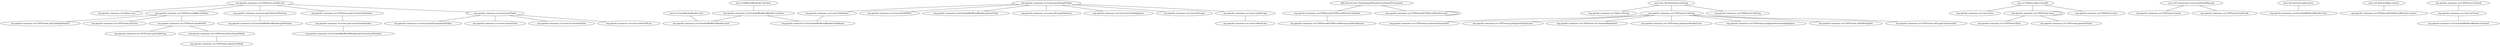 graph {
	"org.apache.commons.csv.CSVFormat.getTrailingDelimiter"
	"java.io.Console$LineReader.read"
	"org.apache.commons.csv.CSVFormat.getTrim"
	"org.apache.commons.csv.Lexer.parseEncapsulatedToken"
	"jdk.internal.misc.TerminatingThreadLocal.threadTerminated"
	"org.apache.commons.csv.Lexer.isDelimiter"
	"org.apache.commons.csv.CSVParser.handleNull"
	"org.apache.commons.csv.ExtendedBufferedReader.readLine"
	"org.apache.commons.csv.Token.toString"
	"org.apache.commons.csv.Lexer.isEndOfFile"
	"org.apache.commons.csv.CSVFormat.toString"
	"org.apache.commons.csv.Lexer.isQuoteChar"
	"org.apache.commons.csv.Token.reset"
	"org.apache.commons.csv.CSVParser$CSVRecordIterator.getNextRecord"
	"java.io.BufferedReader$1.hasNext"
	"org.apache.commons.csv.CSVFormat.getQuoteMode"
	"org.apache.commons.csv.Lexer.parseSimpleToken"
	"org.apache.commons.csv.Lexer.close"
	"org.apache.commons.csv.CSVFormat.isQuoteCharacterSet"
	"org.apache.commons.csv.CSVFormat.equals"
	"java.text.AttributeEntry.toString"
	"org.apache.commons.csv.CSVFormat.getIgnoreEmptyLines"
	"org.apache.commons.csv.CSVFormat.isCommentMarkerSet"
	"org.apache.commons.csv.CSVFormat.getIgnoreHeaderCase"
	"org.apache.commons.csv.ExtendedBufferedReader.getCurrentLineNumber"
	"org.apache.commons.csv.ExtendedBufferedReader.getLastChar"
	"org.apache.commons.csv.Lexer.isEscapeDelimiter"
	"java.util.concurrent.ConcurrentHashMap.get"
	"org.apache.commons.csv.CSVFormat.hashCode"
	"org.apache.commons.csv.CSVPrinter.flush"
	"org.apache.commons.csv.ExtendedBufferedReader.close"
	"org.apache.commons.csv.Lexer.trimTrailingSpaces"
	"java.util.AbstractMap.remove"
	"org.apache.commons.csv.CSVParser.addRecordValue"
	"org.apache.commons.csv.Lexer.isMetaChar"
	"org.apache.commons.csv.CSVPrinter.close"
	"org.apache.commons.csv.Lexer.isCommentStart"
	"org.apache.commons.csv.CSVParser$CSVRecordIterator.hasNext"
	"java.util.ServiceLoader.parse"
	"org.apache.commons.csv.CSVParser$CSVRecordIterator.next"
	"org.apache.commons.csv.Lexer.getCharacterPosition"
	"org.apache.commons.csv.CSVParser.isClosed"
	"org.apache.commons.csv.CSVParser.nextRecord"
	"org.apache.commons.csv.CSVParser$CSVRecordIterator.remove"
	"org.apache.commons.csv.CSVFormat.getNullString"
	"org.apache.commons.csv.CSVFormat.getAutoFlush"
	"org.apache.commons.csv.CSVFormat.getIgnoreSurroundingSpaces"
	"org.apache.commons.csv.ExtendedBufferedReader.isClosed"
	"org.apache.commons.csv.CSVParser.isStrictQuoteMode"
	"org.apache.commons.csv.CSVRecord.toString"
	"org.apache.commons.csv.Lexer.isEscape"
	"org.apache.commons.csv.Lexer.getCurrentLineNumber"
	"org.apache.commons.csv.Lexer.isStartOfLine"
	"org.apache.commons.csv.CSVParser.getCurrentLineNumber"
	"org.apache.commons.csv.CSVFormat.isNullStringSet"
	"org.apache.commons.csv.CSVFormat.isEscapeCharacterSet"
	"org.apache.commons.csv.ExtendedBufferedReader.lookAhead"
	"java.io.FileDescriptor.closeAll"
	"org.apache.commons.csv.ExtendedBufferedReader.read"
	"org.apache.commons.csv.CSVParser.close"
	"org.apache.commons.csv.Lexer.readEscape"
	"org.apache.commons.csv.ExtendedBufferedReader.getPosition"
	"org.apache.commons.csv.Lexer.nextToken"
	"org.apache.commons.csv.Lexer.isClosed"
	"org.apache.commons.csv.ExtendedBufferedReader.readLine" -- "org.apache.commons.csv.ExtendedBufferedReader.read"
	"org.apache.commons.csv.Lexer.isClosed" -- "org.apache.commons.csv.ExtendedBufferedReader.isClosed"
	"org.apache.commons.csv.CSVFormat.toString" -- "org.apache.commons.csv.CSVFormat.isNullStringSet"
	"org.apache.commons.csv.Lexer.parseSimpleToken" -- "org.apache.commons.csv.Lexer.isEndOfFile"
	"java.util.AbstractMap.remove" -- "org.apache.commons.csv.CSVParser$CSVRecordIterator.remove"
	"org.apache.commons.csv.CSVParser.nextRecord" -- "org.apache.commons.csv.Token.reset"
	"org.apache.commons.csv.Lexer.parseSimpleToken" -- "org.apache.commons.csv.Lexer.isEscape"
	"org.apache.commons.csv.Lexer.nextToken" -- "org.apache.commons.csv.Lexer.isQuoteChar"
	"org.apache.commons.csv.Lexer.parseSimpleToken" -- "org.apache.commons.csv.Lexer.readEscape"
	"org.apache.commons.csv.CSVParser.getCurrentLineNumber" -- "org.apache.commons.csv.Lexer.getCurrentLineNumber"
	"java.text.AttributeEntry.toString" -- "org.apache.commons.csv.CSVFormat.toString"
	"jdk.internal.misc.TerminatingThreadLocal.threadTerminated" -- "org.apache.commons.csv.CSVParser$CSVRecordIterator.hasNext"
	"java.util.concurrent.ConcurrentHashMap.get" -- "org.apache.commons.csv.CSVFormat.hashCode"
	"org.apache.commons.csv.CSVFormat.toString" -- "org.apache.commons.csv.CSVFormat.isCommentMarkerSet"
	"org.apache.commons.csv.CSVPrinter.close" -- "org.apache.commons.csv.CSVPrinter.close"
	"org.apache.commons.csv.CSVParser.addRecordValue" -- "org.apache.commons.csv.CSVFormat.getTrailingDelimiter"
	"org.apache.commons.csv.CSVParser.isClosed" -- "org.apache.commons.csv.Lexer.isClosed"
	"org.apache.commons.csv.Lexer.nextToken" -- "org.apache.commons.csv.Lexer.isStartOfLine"
	"jdk.internal.misc.TerminatingThreadLocal.threadTerminated" -- "org.apache.commons.csv.CSVParser$CSVRecordIterator.next"
	"org.apache.commons.csv.CSVParser.nextRecord" -- "org.apache.commons.csv.CSVParser.getCurrentLineNumber"
	"org.apache.commons.csv.CSVParser$CSVRecordIterator.next" -- "org.apache.commons.csv.CSVParser$CSVRecordIterator.next"
	"org.apache.commons.csv.Lexer.getCharacterPosition" -- "org.apache.commons.csv.ExtendedBufferedReader.getPosition"
	"org.apache.commons.csv.CSVParser.isStrictQuoteMode" -- "org.apache.commons.csv.CSVFormat.getQuoteMode"
	"org.apache.commons.csv.Lexer.parseSimpleToken" -- "org.apache.commons.csv.Lexer.trimTrailingSpaces"
	"org.apache.commons.csv.CSVFormat.toString" -- "org.apache.commons.csv.CSVFormat.getIgnoreSurroundingSpaces"
	"org.apache.commons.csv.CSVParser.nextRecord" -- "org.apache.commons.csv.Lexer.getCharacterPosition"
	"org.apache.commons.csv.Lexer.readEscape" -- "org.apache.commons.csv.Lexer.isMetaChar"
	"org.apache.commons.csv.CSVParser.addRecordValue" -- "org.apache.commons.csv.CSVFormat.getTrim"
	"org.apache.commons.csv.Lexer.nextToken" -- "org.apache.commons.csv.Lexer.parseEncapsulatedToken"
	"org.apache.commons.csv.CSVPrinter.close" -- "org.apache.commons.csv.CSVFormat.getAutoFlush"
	"java.util.concurrent.ConcurrentHashMap.get" -- "org.apache.commons.csv.CSVFormat.equals"
	"org.apache.commons.csv.ExtendedBufferedReader.readLine" -- "org.apache.commons.csv.ExtendedBufferedReader.lookAhead"
	"java.io.BufferedReader$1.hasNext" -- "org.apache.commons.csv.ExtendedBufferedReader.readLine"
	"java.io.FileDescriptor.closeAll" -- "org.apache.commons.csv.Lexer.close"
	"java.io.FileDescriptor.closeAll" -- "org.apache.commons.csv.CSVParser.close"
	"java.io.Console$LineReader.read" -- "org.apache.commons.csv.ExtendedBufferedReader.read"
	"org.apache.commons.csv.CSVParser$CSVRecordIterator.hasNext" -- "org.apache.commons.csv.CSVParser$CSVRecordIterator.getNextRecord"
	"org.apache.commons.csv.CSVFormat.toString" -- "org.apache.commons.csv.CSVFormat.getIgnoreHeaderCase"
	"org.apache.commons.csv.CSVFormat.toString" -- "org.apache.commons.csv.CSVFormat.getIgnoreEmptyLines"
	"org.apache.commons.csv.Lexer.parseSimpleToken" -- "org.apache.commons.csv.Lexer.isEscapeDelimiter"
	"org.apache.commons.csv.CSVParser.addRecordValue" -- "org.apache.commons.csv.CSVParser.handleNull"
	"org.apache.commons.csv.Lexer.getCurrentLineNumber" -- "org.apache.commons.csv.ExtendedBufferedReader.getCurrentLineNumber"
	"org.apache.commons.csv.CSVParser.nextRecord" -- "org.apache.commons.csv.CSVParser.addRecordValue"
	"org.apache.commons.csv.CSVFormat.toString" -- "org.apache.commons.csv.CSVFormat.isEscapeCharacterSet"
	"org.apache.commons.csv.CSVParser.nextRecord" -- "org.apache.commons.csv.Lexer.nextToken"
	"org.apache.commons.csv.CSVFormat.toString" -- "org.apache.commons.csv.CSVFormat.isQuoteCharacterSet"
	"org.apache.commons.csv.Lexer.parseSimpleToken" -- "org.apache.commons.csv.ExtendedBufferedReader.getLastChar"
	"org.apache.commons.csv.CSVParser.handleNull" -- "org.apache.commons.csv.CSVFormat.getNullString"
	"java.util.ServiceLoader.parse" -- "org.apache.commons.csv.ExtendedBufferedReader.close"
	"java.io.FileDescriptor.closeAll" -- "org.apache.commons.csv.CSVPrinter.close"
	"java.text.AttributeEntry.toString" -- "org.apache.commons.csv.Token.toString"
	"org.apache.commons.csv.Lexer.isDelimiter" -- "org.apache.commons.csv.ExtendedBufferedReader.lookAhead"
	"org.apache.commons.csv.CSVParser.handleNull" -- "org.apache.commons.csv.CSVParser.isStrictQuoteMode"
	"org.apache.commons.csv.Lexer.parseSimpleToken" -- "org.apache.commons.csv.Lexer.isDelimiter"
	"org.apache.commons.csv.Lexer.nextToken" -- "org.apache.commons.csv.Lexer.isCommentStart"
	"org.apache.commons.csv.CSVPrinter.close" -- "org.apache.commons.csv.CSVPrinter.flush"
	"java.text.AttributeEntry.toString" -- "org.apache.commons.csv.CSVRecord.toString"
}
